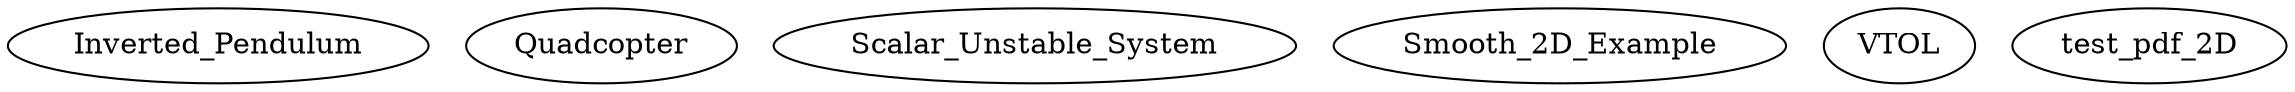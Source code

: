 /* Created by mdot for Matlab */
digraph m2html {

  Inverted_Pendulum [URL="Inverted_Pendulum.html"];
  Quadcopter [URL="Quadcopter.html"];
  Scalar_Unstable_System [URL="Scalar_Unstable_System.html"];
  Smooth_2D_Example [URL="Smooth_2D_Example.html"];
  VTOL [URL="VTOL.html"];
  test_pdf_2D [URL="test_pdf_2D.html"];
}